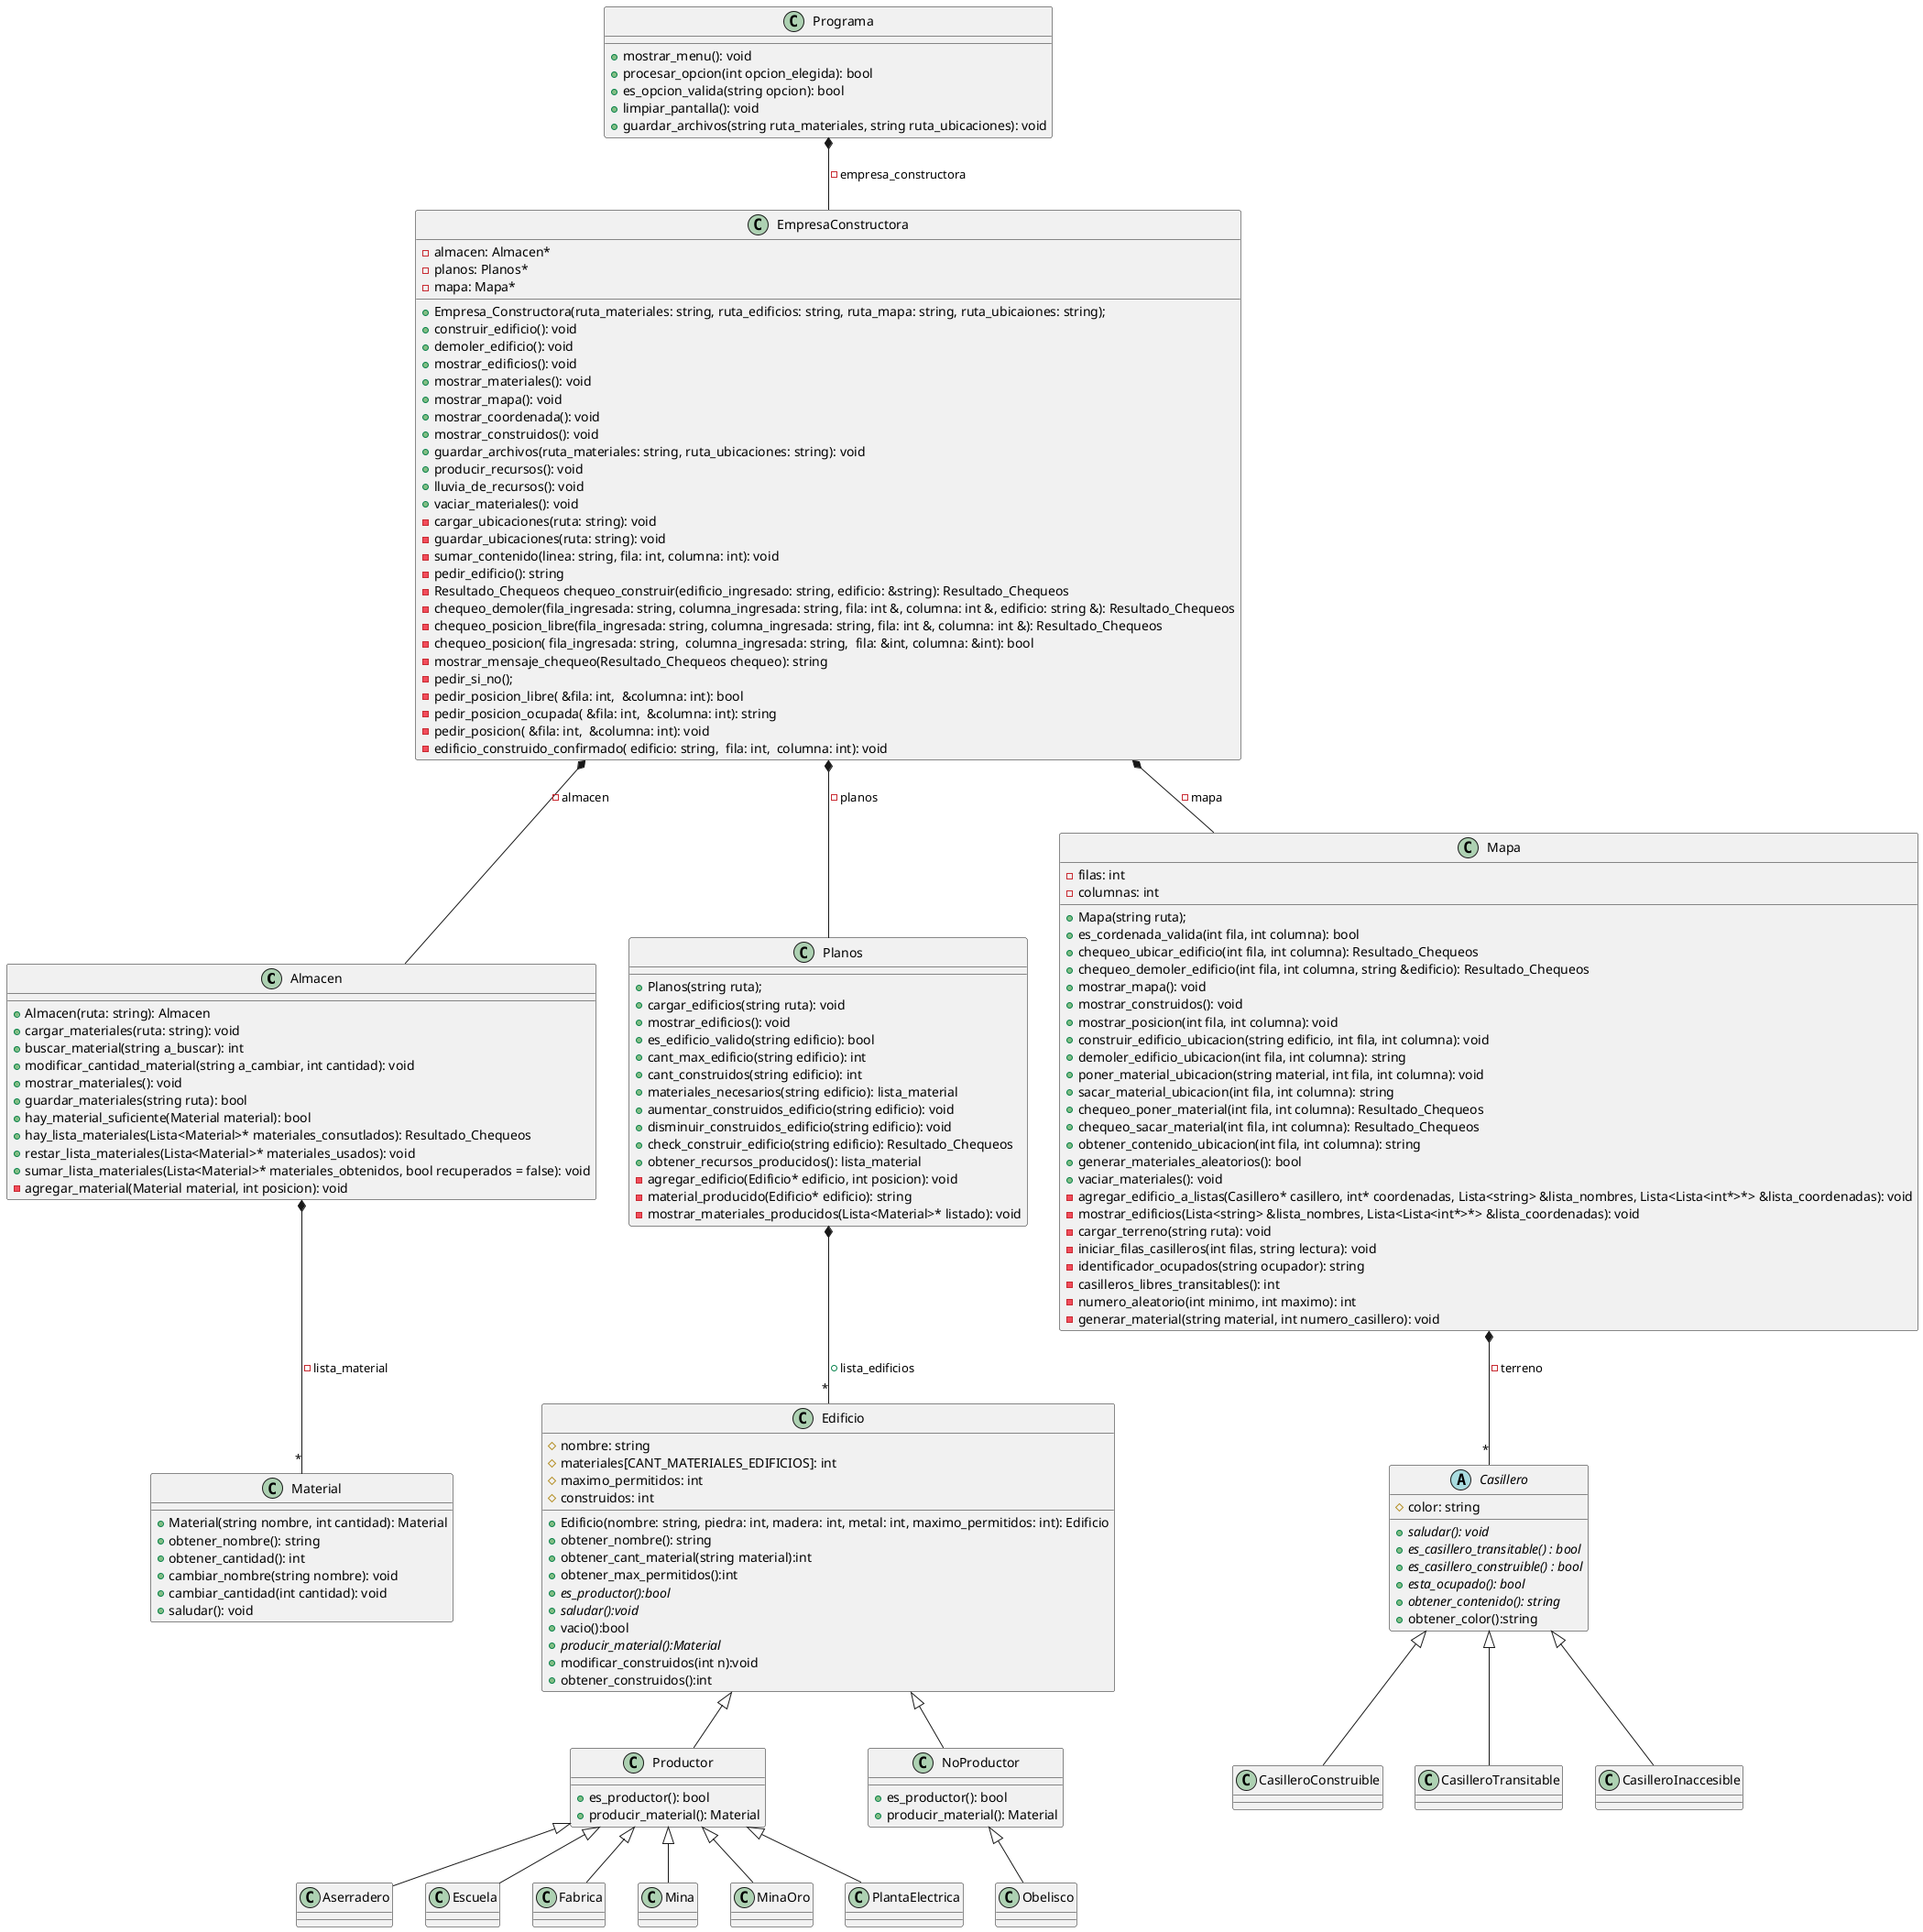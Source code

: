 @startuml TP3_PerfectCell
' Pueden utilizar https://plantuml-editor.kkeisuke.com/ para copiar y pegar el codigo. 
' La pagina tiene cheatsheet para ver la sintaxis. 
skinparam SequenceMessageAlignment center
class Almacen{
    + Almacen(ruta: string): Almacen
    + cargar_materiales(ruta: string): void
 	+ buscar_material(string a_buscar): int
    + modificar_cantidad_material(string a_cambiar, int cantidad): void
	+ mostrar_materiales(): void 
    + guardar_materiales(string ruta): bool
    + hay_material_suficiente(Material material): bool
    + hay_lista_materiales(Lista<Material>* materiales_consutlados): Resultado_Chequeos
    + restar_lista_materiales(Lista<Material>* materiales_usados): void
 	+ sumar_lista_materiales(Lista<Material>* materiales_obtenidos, bool recuperados = false): void
    - agregar_material(Material material, int posicion): void

}

abstract class Casillero{
	 # color: string
 	+ {abstract} saludar(): void
 	+ {abstract} es_casillero_transitable() : bool
 	+ {abstract} es_casillero_construible() : bool
	+ {abstract} esta_ocupado(): bool
	+ {abstract} obtener_contenido(): string
 	+ obtener_color():string
}

class Edificio{
	# nombre: string
    # materiales[CANT_MATERIALES_EDIFICIOS]: int
	# maximo_permitidos: int
	# construidos: int

 	+ Edificio(nombre: string, piedra: int, madera: int, metal: int, maximo_permitidos: int): Edificio
    + obtener_nombre(): string
	+ obtener_cant_material(string material):int
    + obtener_max_permitidos():int
	+ {abstract} es_productor():bool
    + {abstract} saludar():void
    + vacio():bool
	+ {abstract} producir_material():Material
	+ modificar_construidos(int n):void
    + obtener_construidos():int

}
class EmpresaConstructora{
    - almacen: Almacen*
    - planos: Planos*
	- mapa: Mapa*
	+Empresa_Constructora(ruta_materiales: string, ruta_edificios: string, ruta_mapa: string, ruta_ubicaiones: string);
	+ construir_edificio(): void
    + demoler_edificio(): void
	+ mostrar_edificios(): void
	+ mostrar_materiales(): void
	+ mostrar_mapa(): void
	+ mostrar_coordenada(): void
	+ mostrar_construidos(): void
	+ guardar_archivos(ruta_materiales: string, ruta_ubicaciones: string): void
    + producir_recursos(): void
    + lluvia_de_recursos(): void
    + vaciar_materiales(): void
    -cargar_ubicaciones(ruta: string): void
	-guardar_ubicaciones(ruta: string): void
    -sumar_contenido(linea: string, fila: int, columna: int): void
	-pedir_edificio(): string
	-Resultado_Chequeos chequeo_construir(edificio_ingresado: string, edificio: &string): Resultado_Chequeos 
	-chequeo_demoler(fila_ingresada: string, columna_ingresada: string, fila: int &, columna: int &, edificio: string &): Resultado_Chequeos
	-chequeo_posicion_libre(fila_ingresada: string, columna_ingresada: string, fila: int &, columna: int &): Resultado_Chequeos
	-chequeo_posicion( fila_ingresada: string,  columna_ingresada: string,  fila: &int, columna: &int): bool
	-mostrar_mensaje_chequeo(Resultado_Chequeos chequeo): string
	-pedir_si_no();
	-pedir_posicion_libre( &fila: int,  &columna: int): bool
	-pedir_posicion_ocupada( &fila: int,  &columna: int): string
	-pedir_posicion( &fila: int,  &columna: int): void
    -edificio_construido_confirmado( edificio: string,  fila: int,  columna: int): void
}
class Planos{
    + Planos(string ruta);
	+  cargar_edificios(string ruta): void
 	+  mostrar_edificios(): void
	+  es_edificio_valido(string edificio): bool
	+  cant_max_edificio(string edificio): int
    +  cant_construidos(string edificio): int
    +  materiales_necesarios(string edificio): lista_material
	+ aumentar_construidos_edificio(string edificio): void
	+ disminuir_construidos_edificio(string edificio): void
	+ check_construir_edificio(string edificio): Resultado_Chequeos
	+ obtener_recursos_producidos(): lista_material
	- agregar_edificio(Edificio* edificio, int posicion): void
	- material_producido(Edificio* edificio): string
	- mostrar_materiales_producidos(Lista<Material>* listado): void
}

class Mapa{
	- filas: int
    - columnas: int

	+Mapa(string ruta);
    +es_cordenada_valida(int fila, int columna): bool
    + chequeo_ubicar_edificio(int fila, int columna): Resultado_Chequeos
	+ chequeo_demoler_edificio(int fila, int columna, string &edificio): Resultado_Chequeos
    + mostrar_mapa(): void
    + mostrar_construidos(): void
	+ mostrar_posicion(int fila, int columna): void
	+ construir_edificio_ubicacion(string edificio, int fila, int columna): void
    + demoler_edificio_ubicacion(int fila, int columna): string
    + poner_material_ubicacion(string material, int fila, int columna): void
    + sacar_material_ubicacion(int fila, int columna): string
	+ chequeo_poner_material(int fila, int columna): Resultado_Chequeos
	+ chequeo_sacar_material(int fila, int columna): Resultado_Chequeos
	+ obtener_contenido_ubicacion(int fila, int columna): string
	+ generar_materiales_aleatorios(): bool
	+ vaciar_materiales(): void
    - agregar_edificio_a_listas(Casillero* casillero, int* coordenadas, Lista<string> &lista_nombres, Lista<Lista<int*>*> &lista_coordenadas): void
	- mostrar_edificios(Lista<string> &lista_nombres, Lista<Lista<int*>*> &lista_coordenadas): void
	- cargar_terreno(string ruta): void
	- iniciar_filas_casilleros(int filas, string lectura): void
	- identificador_ocupados(string ocupador): string
	- casilleros_libres_transitables(): int
	- numero_aleatorio(int minimo, int maximo): int
	- generar_material(string material, int numero_casillero): void
}

class Material{
	+ Material(string nombre, int cantidad): Material
	+ obtener_nombre(): string
	+ obtener_cantidad(): int
	+ cambiar_nombre(string nombre): void
	+ cambiar_cantidad(int cantidad): void
	+ saludar(): void
}

class Programa{
	+ mostrar_menu(): void
	+ procesar_opcion(int opcion_elegida): bool
	+ es_opcion_valida(string opcion): bool
	+ limpiar_pantalla(): void
	+ guardar_archivos(string ruta_materiales, string ruta_ubicaciones): void
}

class Productor{
    + es_productor(): bool
    + producir_material(): Material
}
class NoProductor{
    + es_productor(): bool
    + producir_material(): Material
}

' RELACIONES '
EmpresaConstructora *-- Planos: - planos
EmpresaConstructora *-- Almacen: - almacen
EmpresaConstructora *-- Mapa: - mapa
Almacen *--"*" Material: - lista_material
Planos *--"*" Edificio: + lista_edificios
Mapa *--"*" Casillero: - terreno
Programa *-- EmpresaConstructora: - empresa_constructora

Casillero <|-- CasilleroConstruible
Casillero <|-- CasilleroTransitable
Casillero <|-- CasilleroInaccesible

Productor <|-- Aserradero
Productor <|-- Escuela
Productor <|-- Fabrica
Productor <|-- Mina
Productor <|-- MinaOro
Edificio <|-- NoProductor
NoProductor <|-- Obelisco
Productor <|-- PlantaElectrica
Edificio <|-- Productor
@enduml